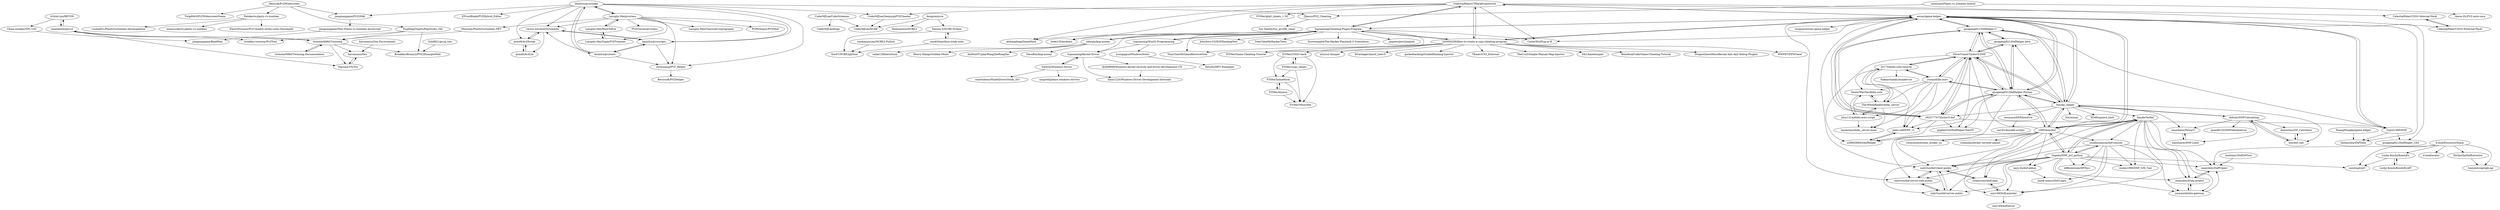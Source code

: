 digraph G {
"h3x4n1um/RETON" -> "nineteendo/pyvz2"
"h3x4n1um/RETON" -> "China-smallpc/SPC-Util"
"d-mod/ExtractorSharp" -> "similing4/pvf"
"d-mod/ExtractorSharp" -> "HsOjo/OjoDnfExtractor"
"d-mod/ExtractorSharp" -> "manydots/DofProject"
"d-mod/ExtractorSharp" -> "Lucky-Koishi/KoishiEx"
"d-mod/ExtractorSharp" -> "d-mod/avatar"
"d-mod/ExtractorSharp" -> "hooyantsing/npk-api"
"Lazuplis-Mei/pvzclass" -> "Lazuplis-Mei/MemToExe"
"Lazuplis-Mei/pvzclass" -> "Lazuplis-Mei/SuperPVZTrainner"
"Lazuplis-Mei/pvzclass" -> "lmintlcx/pvztoolkit"
"Lazuplis-Mei/pvzclass" -> "vector-wlc/AsmVsZombies"
"Lazuplis-Mei/pvzclass" -> "Lazuplis-Mei/ClassicalCryptography"
"Lazuplis-Mei/pvzclass" -> "POP63enjoy/PVZMod"
"Lazuplis-Mei/pvzclass" -> "zhumxiang/PVZ_Helper"
"Lazuplis-Mei/pvzclass" -> "lmintlcx/pvzscripts"
"Lazuplis-Mei/pvzclass" -> "Mewnojs/PlantsVsZombies.NET"
"Lazuplis-Mei/pvzclass" -> "PVZClasses/pvzclass"
"CoderMJLee/SeemygoPVZCheater" -> "CoderMJLee/NCRE"
"awsay/game-helper" -> "GuJun1990/DNF"
"awsay/game-helper" -> "qiuapeng921/DnfHelper-C"
"awsay/game-helper" -> "fantasyboy/DxfTools"
"awsay/game-helper" -> "qiuapeng921/DnfHelper_C64"
"awsay/game-helper" -> "luguanxing/Cheating-Plugin-Program"
"awsay/game-helper" -> "c925777075/yolov5-dnf"
"awsay/game-helper" -> "CelestialPaler/CTHackFramework"
"awsay/game-helper" -> "qiuapeng921/DnfHelper-Python"
"awsay/game-helper" -> "onlyGuo/dnf-client-public"
"awsay/game-helper" -> "istupsm/awsay-game-helper"
"awsay/game-helper" -> "245950258/How-to-create-a-csgo-cheating-program"
"awsay/game-helper" -> "fzls/djc_helper"
"awsay/game-helper" -> "onlyGuo/dnf-server-web-public"
"awsay/game-helper" -> "CasterWx/Plug-in-R" ["e"=1]
"awsay/game-helper" -> "1995chen/dnf"
"lmintlcx/pvztools" -> "lmintlcx/pvztoolkit"
"lmintlcx/pvztools" -> "lmintlcx/pvzscripts"
"lmintlcx/pvztools" -> "vector-wlc/AsmVsZombies"
"lmintlcx/pvztools" -> "zhumxiang/PVZ_Helper"
"CelestialPaler/CTHackFramework" -> "luguanxing/Cheating-Plugin-Program"
"CelestialPaler/CTHackFramework" -> "CasterWx/Plug-in-R" ["e"=1]
"CelestialPaler/CTHackFramework" -> "CelestialPaler/CSGO-Internal-Hack"
"CelestialPaler/CTHackFramework" -> "CelestialPaler/CSGO-External-Hack"
"CelestialPaler/CTHackFramework" -> "ahdongdong/GameHack"
"CelestialPaler/CTHackFramework" -> "bode135/pydamo" ["e"=1]
"CelestialPaler/CTHackFramework" -> "FiYHer/gta5_cheats_1.50" ["e"=1]
"CelestialPaler/CTHackFramework" -> "awsay/game-helper"
"CelestialPaler/CTHackFramework" -> "245950258/How-to-create-a-csgo-cheating-program"
"CelestialPaler/CTHackFramework" -> "CoderMJLee/SeemygoPVZCheater"
"lmintlcx/pvzscripts" -> "vector-wlc/AsmVsZombies"
"lmintlcx/pvzscripts" -> "zhumxiang/PVZ_Helper"
"lmintlcx/pvzscripts" -> "lmintlcx/pvztools"
"Lucky-Koishi/KoishiExAPI" -> "Lucky-Koishi/KoishiEx"
"xiaoshanw/DNF-Limit" -> "xiaoshanw/PowerV"
"youngqqcn/WindowsNotes" -> "fatrolls/MFC-Examples"
"tobyqin/kog-money" -> "Henvy-Mango/Golden-Miner"
"tobyqin/kog-money" -> "AntHubTC/playWangZheRongYao"
"tobyqin/kog-money" -> "luguanxing/Cheating-Plugin-Program"
"tobyqin/kog-money" -> "DaveBoy/kog-money"
"tobyqin/kog-money" -> "naihe138/heroStory" ["e"=1]
"Xanxus-5/NCRE-Python" -> "zmn626/python-study-note"
"Xanxus-5/NCRE-Python" -> "fxw97/NCRE2python"
"HsOjo/OjoDnfExtractor" -> "hooyantsing/npk-api"
"CelestialPaler/CSGO-External-Hack" -> "CelestialPaler/CSGO-Internal-Hack"
"Lucky-Koishi/KoishiEx" -> "Lucky-Koishi/KoishiExAPI"
"Lucky-Koishi/KoishiEx" -> "similing4/pvf"
"HuangHongkai/game-helper" -> "fantasyboy/DxfTools"
"dybb8999/Windows-kernel-security-and-driver-development-CD" -> "limin1224/Windows-Driver-Development-Internals"
"G4rb3n/Windows-Driver" -> "wanttobeno/Win64DriverStudy_Src"
"G4rb3n/Windows-Driver" -> "luguanxing/Kernel-Driver"
"G4rb3n/Windows-Driver" -> "nmgwddj/learn-windows-drivers"
"CelestialPaler/CSGO-Internal-Hack" -> "CelestialPaler/CSGO-External-Hack"
"fzls/djc_helper" -> "qiuapeng921/DnfHelper-Python"
"fzls/djc_helper" -> "dnfcalc/DNFCalculating"
"fzls/djc_helper" -> "SilverComet7/yolov5-DNF"
"fzls/djc_helper" -> "qiuapeng921/DnfHelper-C"
"fzls/djc_helper" -> "c925777075/yolov5-dnf"
"fzls/djc_helper" -> "fzls/dnf_calc"
"fzls/djc_helper" -> "awsay/game-helper"
"fzls/djc_helper" -> "qiuapeng921/DnfHelper-Java"
"fzls/djc_helper" -> "xiaoshanw/PowerV"
"fzls/djc_helper" -> "fzls/autojs"
"fzls/djc_helper" -> "mouyase/DNFAutoFire"
"fzls/djc_helper" -> "H3d9/sguard_limit" ["e"=1]
"fzls/djc_helper" -> "1995chen/dnf"
"fzls/djc_helper" -> "XanderYe/dnf"
"245950258/How-to-create-a-csgo-cheating-program" -> "luguanxing/Cheating-Plugin-Program"
"245950258/How-to-create-a-csgo-cheating-program" -> "frk1/hazedumper" ["e"=1]
"245950258/How-to-create-a-csgo-cheating-program" -> "BeneficialCode/Game-Cheating-Tutorial" ["e"=1]
"245950258/How-to-create-a-csgo-cheating-program" -> "DragonQuestHero/Kernel-Anit-Anit-Debug-Plugins" ["e"=1]
"245950258/How-to-create-a-csgo-cheating-program" -> "FiYHer/CSGO-hack"
"245950258/How-to-create-a-csgo-cheating-program" -> "WWFWT/FPSCheat"
"245950258/How-to-create-a-csgo-cheating-program" -> "awsay/game-helper"
"245950258/How-to-create-a-csgo-cheating-program" -> "CelestialPaler/CTHackFramework"
"245950258/How-to-create-a-csgo-cheating-program" -> "a2x/cs2-dumper" ["e"=1]
"245950258/How-to-create-a-csgo-cheating-program" -> "ItGarbager/aimcf_yolov5" ["e"=1]
"245950258/How-to-create-a-csgo-cheating-program" -> "guidedhacking/GuidedHacking-Injector" ["e"=1]
"245950258/How-to-create-a-csgo-cheating-program" -> "TonyChen56/GameReverseNote" ["e"=1]
"245950258/How-to-create-a-csgo-cheating-program" -> "FiYHer/Game-Cheating-Tutorial" ["e"=1]
"245950258/How-to-create-a-csgo-cheating-program" -> "TKazer/CS2_External" ["e"=1]
"245950258/How-to-create-a-csgo-cheating-program" -> "TheCruZ/Simple-Manual-Map-Injector" ["e"=1]
"lmintlcx/pvztoolkit" -> "lmintlcx/pvztools"
"lmintlcx/pvztoolkit" -> "Lazuplis-Mei/pvzclass"
"lmintlcx/pvztoolkit" -> "vector-wlc/AsmVsZombies"
"lmintlcx/pvztoolkit" -> "lmintlcx/pvzscripts"
"lmintlcx/pvztoolkit" -> "EFrostBlade/PVZHybrid_Editor"
"lmintlcx/pvztoolkit" -> "zhumxiang/PVZ_Helper"
"lmintlcx/pvztoolkit" -> "jiangnangame/PVZ2PAK"
"lmintlcx/pvztoolkit" -> "qrmd0/AvZScript"
"lmintlcx/pvztoolkit" -> "CoderMJLee/SeemygoPVZCheater"
"lmintlcx/pvztoolkit" -> "ZJamss/PVZ_Cheating"
"GuJun1990/DNF" -> "fantasyboy/DxfTools"
"GuJun1990/DNF" -> "awsay/game-helper"
"GuJun1990/DNF" -> "qiuapeng921/DnfHelper_C64"
"FiYHer/CSGO-hack" -> "FiYHer/csgo_cheats"
"FiYHer/CSGO-hack" -> "FiYHer/MnistNet"
"FiYHer/CSGO-hack" -> "FiYHer/InlineHook"
"dnfcalc/DNFCalculating" -> "fzls/dnf_calc"
"dnfcalc/DNFCalculating" -> "fzls/djc_helper"
"dnfcalc/DNFCalculating" -> "quack8102/DNFInfoAnalyser"
"dnfcalc/DNFCalculating" -> "dawnclass/DF_Calculator"
"dnfcalc/DNFCalculating" -> "xiaoshanw/PowerV"
"dnfcalc/DNFCalculating" -> "xiaoshanw/DNF-Limit"
"vector-wlc/AsmVsZombies" -> "qrmd0/AvZScript"
"vector-wlc/AsmVsZombies" -> "qrmd0/AvZLib"
"vector-wlc/AsmVsZombies" -> "lmintlcx/pvzscripts"
"nineteendo/pyvz2" -> "h3x4n1um/RETON"
"nineteendo/pyvz2" -> "twinstar6980/Twinning"
"nineteendo/pyvz2" -> "Haruma-VN/Tre"
"nineteendo/pyvz2" -> "twinkles-twinstar/PvZTool"
"FiYHer/csgo_cheats" -> "FiYHer/MnistNet"
"FiYHer/csgo_cheats" -> "FiYHer/InlineHook"
"FiYHer/csgo_cheats" -> "FiYHer/CSGO-hack"
"xiaoshanw/PowerV" -> "xiaoshanw/DNF-Limit"
"zmn626/python-study-note" -> "fxw97/NCRE2python"
"zmn626/python-study-note" -> "Xanxus-5/NCRE-Python"
"jiangnangame/New-Plants-vs-Zombies-JavaScript" -> "jiangnangame/ReadPam"
"CoderMJLee/ColorSchemes" -> "CoderMJLee/blogs"
"CoderMJLee/ColorSchemes" -> "CoderMJLee/NCRE"
"jiangnangame/PVZ2PAK" -> "jiangnangame/New-Plants-vs-Zombies-JavaScript"
"fzls/dnf_calc" -> "dnfcalc/DNFCalculating"
"fzls/dnf_calc" -> "dawnclass/DF_Calculator"
"dawnclass/DF_Calculator" -> "fzls/dnf_calc"
"zhumxiang/PVZ_Helper" -> "Berrysoft/PVZHelper"
"Lazuplis-Mei/MemToExe" -> "Lazuplis-Mei/SuperPVZTrainner"
"Lazuplis-Mei/MemToExe" -> "Lazuplis-Mei/pvzclass"
"FiYHer/disasm" -> "FiYHer/InlineHook"
"FiYHer/disasm" -> "FiYHer/MnistNet"
"nnn149/DofLauncher" -> "zuopucuen/dnfLogin"
"nnn149/DofLauncher" -> "nnn149/dofServer"
"FiYHer/InlineHook" -> "FiYHer/MnistNet"
"FiYHer/InlineHook" -> "FiYHer/disasm"
"China-smallpc/SPC-Util" -> "jiangnangame/ReadPam"
"1995chen/dnf" -> "XanderYe/dnf"
"1995chen/dnf" -> "Zageku/DNF_pvf_python"
"1995chen/dnf" -> "qiuapeng921/DnfHelper-Python"
"1995chen/dnf" -> "onlyGuo/dnf-client-public"
"1995chen/dnf" -> "localhostjason/dnf-console"
"1995chen/dnf" -> "onlyGuo/dnf-server-web-public"
"1995chen/dnf" -> "awsay/game-helper"
"1995chen/dnf" -> "fzls/djc_helper"
"1995chen/dnf" -> "easy-do/dnf-admin"
"1995chen/dnf" -> "coracoo/awesome_docker_cn" ["e"=1]
"1995chen/dnf" -> "xubiaolin/docker-zerotier-planet" ["e"=1]
"1995chen/dnf" -> "nnn149/DofLauncher"
"1995chen/dnf" -> "SilverComet7/yolov5-DNF"
"1995chen/dnf" -> "onlyGuo/dnf-server-public"
"1995chen/dnf" -> "zuopucuen/dnfLogin"
"onlyGuo/dnf-client-public" -> "onlyGuo/dnf-server-web-public"
"onlyGuo/dnf-client-public" -> "onlyGuo/dnf-server-public"
"onlyGuo/dnf-client-public" -> "zuopucuen/dnfLogin"
"c925777075/yolov5-dnf" -> "SilverComet7/yolov5-DNF"
"c925777075/yolov5-dnf" -> "a289458845/dnfHelper"
"c925777075/yolov5-dnf" -> "gopher520/DnfHelper-YoloV5"
"c925777075/yolov5-dnf" -> "qiuapeng921/DnfHelper-Python"
"c925777075/yolov5-dnf" -> "GuJun1990/DNF"
"c925777075/yolov5-dnf" -> "jinbo-self/DNF_v1"
"c925777075/yolov5-dnf" -> "qiuapeng921/DnfHelper-C"
"c925777075/yolov5-dnf" -> "awsay/game-helper"
"Lazuplis-Mei/SuperPVZTrainner" -> "Lazuplis-Mei/MemToExe"
"onlyGuo/dnf-server-web-public" -> "onlyGuo/dnf-client-public"
"onlyGuo/dnf-server-web-public" -> "onlyGuo/dnf-server-public"
"onlyGuo/dnf-server-public" -> "onlyGuo/dnf-client-public"
"onlyGuo/dnf-server-public" -> "onlyGuo/dnf-server-web-public"
"dengcao/ncre" -> "Xanxus-5/NCRE-Python"
"dengcao/ncre" -> "bluexiaowei/NCRE3"
"dengcao/ncre" -> "CoderMJLee/NCRE"
"XanderYe/dnf" -> "1995chen/dnf"
"XanderYe/dnf" -> "Zageku/DNF_pvf_python"
"XanderYe/dnf" -> "onlyGuo/dnf-server-public"
"XanderYe/dnf" -> "nnn149/DofLauncher"
"XanderYe/dnf" -> "localhostjason/dnf-console"
"XanderYe/dnf" -> "onlyGuo/dnf-client-public"
"XanderYe/dnf" -> "wubin1998/DNF_GM_Tool"
"XanderYe/dnf" -> "manydots/DofProject"
"XanderYe/dnf" -> "manydots/frida-project"
"XanderYe/dnf" -> "yaoyaochil/eto-gateway"
"YingFengTingYu/PopStudio_Old" -> "twinstar6980/Twinning"
"YingFengTingYu/PopStudio_Old" -> "BreakfastBrainz2/PVZ2ExampleMod"
"YingFengTingYu/PopStudio_Old" -> "twinkles-twinstar/PvZTool"
"Mewnojs/PlantsVsZombies.NET" -> "twinstar6980/Twinning"
"HenryJk/PvZWidescreen" -> "Twig6943/PvZWidescreenSteam"
"HenryJk/PvZWidescreen" -> "jiangnangame/PVZ2PAK"
"HenryJk/PvZWidescreen" -> "Patoke/re-plants-vs-zombies"
"HenryJk/PvZWidescreen" -> "YingFengTingYu/PopStudio_Old"
"qrmd0/AvZLib" -> "qrmd0/AvZScript"
"Zageku/DNF_pvf_python" -> "localhostjason/dnf-console"
"Zageku/DNF_pvf_python" -> "1995chen/dnf"
"Zageku/DNF_pvf_python" -> "XanderYe/dnf"
"Zageku/DNF_pvf_python" -> "yaoyaochil/eto-gateway"
"Zageku/DNF_pvf_python" -> "nnn149/DofLauncher"
"Zageku/DNF_pvf_python" -> "manydots/DofProject"
"Zageku/DNF_pvf_python" -> "onlyGuo/dnf-server-public"
"Zageku/DNF_pvf_python" -> "onlyGuo/dnf-server-web-public"
"Zageku/DNF_pvf_python" -> "wubin1998/DNF_GM_Tool"
"Zageku/DNF_pvf_python" -> "similing4/pvf"
"Zageku/DNF_pvf_python" -> "onlyGuo/dnf-client-public"
"Zageku/DNF_pvf_python" -> "manydots/frida-project"
"Zageku/DNF_pvf_python" -> "differentrain/DFToys"
"Zageku/DNF_pvf_python" -> "easy-do/dnf-admin"
"Zageku/DNF_pvf_python" -> "zuopucuen/dnfLogin"
"twinstar6980/Twinning" -> "twinstar6980/Twinning.Documentation"
"twinstar6980/Twinning" -> "harumazzz/Sen"
"twinstar6980/Twinning" -> "BreakfastBrainz2/PVZ2ExampleMod"
"twinstar6980/Twinning" -> "Haruma-VN/Tre"
"twinstar6980/Twinning" -> "nineteendo/pyvz2"
"SilverComet7/yolov5-DNF" -> "c925777075/yolov5-dnf"
"SilverComet7/yolov5-DNF" -> "qiuapeng921/DnfHelper-Python"
"SilverComet7/yolov5-DNF" -> "yosaa/dnfm-auto"
"SilverComet7/yolov5-DNF" -> "a289458845/dnfHelper"
"SilverComet7/yolov5-DNF" -> "qiuapeng921/DnfHelper-Java"
"SilverComet7/yolov5-DNF" -> "jinbo-self/DNF_v1"
"SilverComet7/yolov5-DNF" -> "Sr173/dnfm-yolo-tutorial"
"SilverComet7/yolov5-DNF" -> "gopher520/DnfHelper-YoloV5"
"SilverComet7/yolov5-DNF" -> "qiuapeng921/DnfHelper-C"
"SilverComet7/yolov5-DNF" -> "fzls/djc_helper"
"qiuapeng921/DnfHelper-C" -> "qiuapeng921/DnfHelper-Python"
"qiuapeng921/DnfHelper-C" -> "GuJun1990/DNF"
"qiuapeng921/DnfHelper-C" -> "qiuapeng921/DnfHelper-Java"
"qiuapeng921/DnfHelper-C" -> "awsay/game-helper"
"qiuapeng921/DnfHelper-C" -> "SilverComet7/yolov5-DNF"
"qiuapeng921/DnfHelper-C" -> "c925777075/yolov5-dnf"
"qiuapeng921/DnfHelper-C" -> "fzls/djc_helper"
"qrmd0/AvZScript" -> "qrmd0/AvZLib"
"qrmd0/AvZScript" -> "vector-wlc/AsmVsZombies"
"twinstar6980/Twinning.Documentation" -> "twinstar6980/Twinning"
"Haruma-VN/Tre" -> "harumazzz/Sen"
"localhostjason/dnf-console" -> "Zageku/DNF_pvf_python"
"localhostjason/dnf-console" -> "yaoyaochil/eto-gateway"
"localhostjason/dnf-console" -> "wubin1998/DNF_GM_Tool"
"localhostjason/dnf-console" -> "mook-wenyu/Dof-Login"
"localhostjason/dnf-console" -> "differentrain/DFToys"
"localhostjason/dnf-console" -> "manydots/frida-project"
"localhostjason/dnf-console" -> "nnn149/DofLauncher"
"localhostjason/dnf-console" -> "onlyGuo/dnf-client-public"
"qiuapeng921/DnfHelper-Python" -> "SilverComet7/yolov5-DNF"
"qiuapeng921/DnfHelper-Python" -> "qiuapeng921/DnfHelper-C"
"qiuapeng921/DnfHelper-Python" -> "fzls/djc_helper"
"qiuapeng921/DnfHelper-Python" -> "qiuapeng921/DnfHelper-Java"
"qiuapeng921/DnfHelper-Python" -> "c925777075/yolov5-dnf"
"qiuapeng921/DnfHelper-Python" -> "jinbo-self/DNF_v1"
"qiuapeng921/DnfHelper-Python" -> "awsay/game-helper"
"qiuapeng921/DnfHelper-Python" -> "1995chen/dnf"
"qiuapeng921/DnfHelper-Python" -> "yosaa/dnfm-auto"
"qiuapeng921/DnfHelper-Python" -> "gopher520/DnfHelper-YoloV5"
"qiuapeng921/DnfHelper-Python" -> "a289458845/dnfHelper"
"luguanxing/Cheating-Plugin-Program" -> "CelestialPaler/CTHackFramework"
"luguanxing/Cheating-Plugin-Program" -> "CasterWx/Plug-in-R" ["e"=1]
"luguanxing/Cheating-Plugin-Program" -> "ahdongdong/GameHack"
"luguanxing/Cheating-Plugin-Program" -> "luguanxing/Win32-Programming"
"luguanxing/Cheating-Plugin-Program" -> "awsay/game-helper"
"luguanxing/Cheating-Plugin-Program" -> "245950258/How-to-create-a-csgo-cheating-program"
"luguanxing/Cheating-Plugin-Program" -> "FiYHer/Game-Cheating-Tutorial" ["e"=1]
"luguanxing/Cheating-Plugin-Program" -> "luguanxing/Kernel-Driver"
"luguanxing/Cheating-Plugin-Program" -> "bode135/pydamo" ["e"=1]
"luguanxing/Cheating-Plugin-Program" -> "TonyChen56/GameReverseNote" ["e"=1]
"luguanxing/Cheating-Plugin-Program" -> "tobyqin/kog-money"
"luguanxing/Cheating-Plugin-Program" -> "JohnZero-US/ESPHackingTest"
"luguanxing/Cheating-Plugin-Program" -> "TonyChen56/HackerTools" ["e"=1]
"luguanxing/Cheating-Plugin-Program" -> "Snowming04/The-Hacker-Playbook-3-Translation" ["e"=1]
"luguanxing/Cheating-Plugin-Program" -> "jmpews/pwn2exploit" ["e"=1]
"luguanxing/Win32-Programming" -> "youngqqcn/WindowsNotes"
"luguanxing/Win32-Programming" -> "luguanxing/Kernel-Driver"
"luguanxing/Win32-Programming" -> "luguanxing/Cheating-Plugin-Program"
"Patoke/re-plants-vs-zombies" -> "ruslan831/PlantsVsZombies-decompilation"
"Patoke/re-plants-vs-zombies" -> "minerscale/re-plants-vs-zombies"
"Patoke/re-plants-vs-zombies" -> "Electr0Gunner/PvZ-Quality-of-the-Lawn-Decompile"
"qiuapeng921/DnfHelper-Java" -> "qiuapeng921/DnfHelper-Python"
"qiuapeng921/DnfHelper-Java" -> "SilverComet7/yolov5-DNF"
"qiuapeng921/DnfHelper-Java" -> "qiuapeng921/DnfHelper-C"
"mouyase/DNFAutoFire" -> "aur3l14no/ahk-scripts"
"harumazzz/Sen" -> "Haruma-VN/Tre"
"sandianyiyuan/NCRE2-Python" -> "fxw97/NCRE2python"
"luguanxing/Kernel-Driver" -> "limin1224/Windows-Driver-Development-Internals"
"luguanxing/Kernel-Driver" -> "dybb8999/Windows-kernel-security-and-driver-development-CD"
"luguanxing/Kernel-Driver" -> "G4rb3n/Windows-Driver"
"easy-do/dnf-admin" -> "mook-wenyu/Dof-Login"
"a289458845/dnfHelper" -> "jinbo-self/DNF_v1"
"harumazzz/Sen.Environment" -> "harumazzz/Sen"
"yaoyaochil/eto-gateway" -> "manydots/frida-project"
"yaoyaochil/eto-gateway" -> "manydots/DofProject"
"yosaa/dnfm-auto" -> "Sr173/dnfm-yolo-tutorial"
"yosaa/dnfm-auto" -> "SilverComet7/yolov5-DNF"
"yosaa/dnfm-auto" -> "The-WhiteRabbit/dnfm_server"
"yosaa/dnfm-auto" -> "xhcy1314/dnfm-auto-script"
"yosaa/dnfm-auto" -> "SeniorWenTao/dnfm-yolo"
"yosaa/dnfm-auto" -> "liaoinstan/dnfm_server-main"
"yosaa/dnfm-auto" -> "jinbo-self/DNF_v1"
"yosaa/dnfm-auto" -> "qiuapeng921/DnfHelper-Python"
"ZJamss/PVZ_Cheating" -> "Szy-XianQi/Szy_pvzHE_cheat"
"Sr173/dnfm-yolo-tutorial" -> "The-WhiteRabbit/dnfm_server"
"Sr173/dnfm-yolo-tutorial" -> "yosaa/dnfm-auto"
"Sr173/dnfm-yolo-tutorial" -> "SeniorWenTao/dnfm-yolo"
"Sr173/dnfm-yolo-tutorial" -> "SilverComet7/yolov5-DNF"
"Sr173/dnfm-yolo-tutorial" -> "jinbo-self/DNF_v1"
"Sr173/dnfm-yolo-tutorial" -> "NakanoSanku/minidevice"
"The-WhiteRabbit/dnfm_server" -> "SeniorWenTao/dnfm-yolo"
"The-WhiteRabbit/dnfm_server" -> "liaoinstan/dnfm_server-main"
"The-WhiteRabbit/dnfm_server" -> "xhcy1314/dnfm-auto-script"
"The-WhiteRabbit/dnfm_server" -> "Sr173/dnfm-yolo-tutorial"
"nextisme/Plants.vs.Zombies-hybrid" -> "Amon-DL/PVZ-auto-save"
"nextisme/Plants.vs.Zombies-hybrid" -> "ZJamss/PVZ_Cheating"
"Gzh0821/pvzg_site" -> "BreakfastBrainz2/PVZ2ExampleMod"
"jinbo-self/DNF_v1" -> "a289458845/dnfHelper"
"xhcy1314/dnfm-auto-script" -> "SeniorWenTao/dnfm-yolo"
"xhcy1314/dnfm-auto-script" -> "liaoinstan/dnfm_server-main"
"xhcy1314/dnfm-auto-script" -> "The-WhiteRabbit/dnfm_server"
"manydots/frida-project" -> "manydots/DofProject"
"manydots/frida-project" -> "yaoyaochil/eto-gateway"
"SeniorWenTao/dnfm-yolo" -> "xhcy1314/dnfm-auto-script"
"SeniorWenTao/dnfm-yolo" -> "The-WhiteRabbit/dnfm_server"
"zuopucuen/dnfLogin" -> "onlyGuo/dnf-client-public"
"zuopucuen/dnfLogin" -> "nnn149/DofLauncher"
"manydots/DofProject" -> "manydots/frida-project"
"lostluna1/DofGMTool" -> "manydots/DofProject"
"h3x4n1um/RETON" ["l"="-43.513,-35.083"]
"nineteendo/pyvz2" ["l"="-43.508,-35.099"]
"China-smallpc/SPC-Util" ["l"="-43.518,-35.064"]
"d-mod/ExtractorSharp" ["l"="-43.855,-34.721"]
"similing4/pvf" ["l"="-43.859,-34.748"]
"HsOjo/OjoDnfExtractor" ["l"="-43.848,-34.693"]
"manydots/DofProject" ["l"="-43.886,-34.757"]
"Lucky-Koishi/KoishiEx" ["l"="-43.827,-34.729"]
"d-mod/avatar" ["l"="-43.834,-34.706"]
"hooyantsing/npk-api" ["l"="-43.863,-34.7"]
"Lazuplis-Mei/pvzclass" ["l"="-43.61,-35.061"]
"Lazuplis-Mei/MemToExe" ["l"="-43.601,-35.081"]
"Lazuplis-Mei/SuperPVZTrainner" ["l"="-43.586,-35.077"]
"lmintlcx/pvztoolkit" ["l"="-43.644,-35.023"]
"vector-wlc/AsmVsZombies" ["l"="-43.618,-35.034"]
"Lazuplis-Mei/ClassicalCryptography" ["l"="-43.617,-35.09"]
"POP63enjoy/PVZMod" ["l"="-43.583,-35.057"]
"zhumxiang/PVZ_Helper" ["l"="-43.641,-35.057"]
"lmintlcx/pvzscripts" ["l"="-43.631,-35.046"]
"Mewnojs/PlantsVsZombies.NET" ["l"="-43.55,-35.088"]
"PVZClasses/pvzclass" ["l"="-43.625,-35.078"]
"CoderMJLee/SeemygoPVZCheater" ["l"="-43.746,-34.947"]
"CoderMJLee/NCRE" ["l"="-43.7,-34.915"]
"awsay/game-helper" ["l"="-43.949,-34.849"]
"GuJun1990/DNF" ["l"="-43.961,-34.835"]
"qiuapeng921/DnfHelper-C" ["l"="-43.985,-34.838"]
"fantasyboy/DxfTools" ["l"="-43.964,-34.803"]
"qiuapeng921/DnfHelper_C64" ["l"="-43.966,-34.858"]
"luguanxing/Cheating-Plugin-Program" ["l"="-43.926,-34.914"]
"c925777075/yolov5-dnf" ["l"="-43.98,-34.822"]
"CelestialPaler/CTHackFramework" ["l"="-43.885,-34.895"]
"qiuapeng921/DnfHelper-Python" ["l"="-43.997,-34.82"]
"onlyGuo/dnf-client-public" ["l"="-43.919,-34.81"]
"istupsm/awsay-game-helper" ["l"="-43.954,-34.872"]
"245950258/How-to-create-a-csgo-cheating-program" ["l"="-43.915,-34.869"]
"fzls/djc_helper" ["l"="-44,-34.846"]
"onlyGuo/dnf-server-web-public" ["l"="-43.915,-34.822"]
"CasterWx/Plug-in-R" ["l"="-53.451,-15.969"]
"1995chen/dnf" ["l"="-43.943,-34.812"]
"lmintlcx/pvztools" ["l"="-43.651,-35.042"]
"CelestialPaler/CSGO-Internal-Hack" ["l"="-43.846,-34.908"]
"CelestialPaler/CSGO-External-Hack" ["l"="-43.852,-34.895"]
"ahdongdong/GameHack" ["l"="-43.888,-34.92"]
"bode135/pydamo" ["l"="-42.618,-35.623"]
"FiYHer/gta5_cheats_1.50" ["l"="-44.237,-35.552"]
"Lucky-Koishi/KoishiExAPI" ["l"="-43.804,-34.722"]
"xiaoshanw/DNF-Limit" ["l"="-44.036,-34.898"]
"xiaoshanw/PowerV" ["l"="-44.021,-34.883"]
"youngqqcn/WindowsNotes" ["l"="-43.949,-34.986"]
"fatrolls/MFC-Examples" ["l"="-43.967,-35.005"]
"tobyqin/kog-money" ["l"="-43.967,-34.943"]
"Henvy-Mango/Golden-Miner" ["l"="-43.981,-34.969"]
"AntHubTC/playWangZheRongYao" ["l"="-43.998,-34.958"]
"DaveBoy/kog-money" ["l"="-43.995,-34.943"]
"naihe138/heroStory" ["l"="-5.256,-36.191"]
"Xanxus-5/NCRE-Python" ["l"="-43.637,-34.856"]
"zmn626/python-study-note" ["l"="-43.63,-34.841"]
"fxw97/NCRE2python" ["l"="-43.614,-34.844"]
"HuangHongkai/game-helper" ["l"="-43.963,-34.754"]
"dybb8999/Windows-kernel-security-and-driver-development-CD" ["l"="-43.875,-34.996"]
"limin1224/Windows-Driver-Development-Internals" ["l"="-43.893,-35.003"]
"G4rb3n/Windows-Driver" ["l"="-43.915,-35.02"]
"wanttobeno/Win64DriverStudy_Src" ["l"="-43.9,-35.046"]
"luguanxing/Kernel-Driver" ["l"="-43.909,-34.984"]
"nmgwddj/learn-windows-drivers" ["l"="-43.936,-35.049"]
"dnfcalc/DNFCalculating" ["l"="-44.041,-34.876"]
"SilverComet7/yolov5-DNF" ["l"="-44.015,-34.815"]
"fzls/dnf_calc" ["l"="-44.053,-34.863"]
"qiuapeng921/DnfHelper-Java" ["l"="-44.018,-34.834"]
"fzls/autojs" ["l"="-44.005,-34.871"]
"mouyase/DNFAutoFire" ["l"="-44.069,-34.843"]
"H3d9/sguard_limit" ["l"="-53.062,-13.647"]
"XanderYe/dnf" ["l"="-43.923,-34.791"]
"frk1/hazedumper" ["l"="-41.147,-35.12"]
"BeneficialCode/Game-Cheating-Tutorial" ["l"="-42.521,-35.308"]
"DragonQuestHero/Kernel-Anit-Anit-Debug-Plugins" ["l"="-42.771,-35.298"]
"FiYHer/CSGO-hack" ["l"="-43.97,-34.782"]
"WWFWT/FPSCheat" ["l"="-43.872,-34.861"]
"a2x/cs2-dumper" ["l"="-44.929,-36.401"]
"ItGarbager/aimcf_yolov5" ["l"="-44.059,-36.616"]
"guidedhacking/GuidedHacking-Injector" ["l"="-42.826,-35.398"]
"TonyChen56/GameReverseNote" ["l"="-42.633,-35.286"]
"FiYHer/Game-Cheating-Tutorial" ["l"="-42.774,-35.318"]
"TKazer/CS2_External" ["l"="-44.918,-36.37"]
"TheCruZ/Simple-Manual-Map-Injector" ["l"="-42.884,-35.498"]
"EFrostBlade/PVZHybrid_Editor" ["l"="-43.648,-34.99"]
"jiangnangame/PVZ2PAK" ["l"="-43.557,-35.023"]
"qrmd0/AvZScript" ["l"="-43.618,-35.018"]
"ZJamss/PVZ_Cheating" ["l"="-43.689,-35.052"]
"FiYHer/csgo_cheats" ["l"="-43.983,-34.764"]
"FiYHer/MnistNet" ["l"="-43.997,-34.76"]
"FiYHer/InlineHook" ["l"="-43.987,-34.75"]
"quack8102/DNFInfoAnalyser" ["l"="-44.063,-34.895"]
"dawnclass/DF_Calculator" ["l"="-44.072,-34.875"]
"qrmd0/AvZLib" ["l"="-43.601,-35.019"]
"twinstar6980/Twinning" ["l"="-43.491,-35.102"]
"Haruma-VN/Tre" ["l"="-43.502,-35.116"]
"twinkles-twinstar/PvZTool" ["l"="-43.488,-35.086"]
"jiangnangame/New-Plants-vs-Zombies-JavaScript" ["l"="-43.532,-35.028"]
"jiangnangame/ReadPam" ["l"="-43.523,-35.046"]
"CoderMJLee/ColorSchemes" ["l"="-43.676,-34.924"]
"CoderMJLee/blogs" ["l"="-43.652,-34.928"]
"Berrysoft/PVZHelper" ["l"="-43.654,-35.076"]
"FiYHer/disasm" ["l"="-44.001,-34.742"]
"nnn149/DofLauncher" ["l"="-43.897,-34.798"]
"zuopucuen/dnfLogin" ["l"="-43.897,-34.812"]
"nnn149/dofServer" ["l"="-43.866,-34.798"]
"Zageku/DNF_pvf_python" ["l"="-43.9,-34.785"]
"localhostjason/dnf-console" ["l"="-43.916,-34.777"]
"easy-do/dnf-admin" ["l"="-43.936,-34.775"]
"coracoo/awesome_docker_cn" ["l"="-62.452,15.124"]
"xubiaolin/docker-zerotier-planet" ["l"="12.927,-12.14"]
"onlyGuo/dnf-server-public" ["l"="-43.907,-34.806"]
"a289458845/dnfHelper" ["l"="-44.004,-34.799"]
"gopher520/DnfHelper-YoloV5" ["l"="-43.992,-34.8"]
"jinbo-self/DNF_v1" ["l"="-44.021,-34.8"]
"dengcao/ncre" ["l"="-43.664,-34.882"]
"bluexiaowei/NCRE3" ["l"="-43.635,-34.883"]
"wubin1998/DNF_GM_Tool" ["l"="-43.917,-34.764"]
"manydots/frida-project" ["l"="-43.9,-34.768"]
"yaoyaochil/eto-gateway" ["l"="-43.886,-34.773"]
"YingFengTingYu/PopStudio_Old" ["l"="-43.472,-35.073"]
"BreakfastBrainz2/PVZ2ExampleMod" ["l"="-43.458,-35.097"]
"HenryJk/PvZWidescreen" ["l"="-43.485,-35.033"]
"Twig6943/PvZWidescreenSteam" ["l"="-43.476,-35.012"]
"Patoke/re-plants-vs-zombies" ["l"="-43.438,-35.019"]
"differentrain/DFToys" ["l"="-43.905,-34.757"]
"twinstar6980/Twinning.Documentation" ["l"="-43.475,-35.115"]
"harumazzz/Sen" ["l"="-43.492,-35.128"]
"yosaa/dnfm-auto" ["l"="-44.045,-34.805"]
"Sr173/dnfm-yolo-tutorial" ["l"="-44.045,-34.786"]
"mook-wenyu/Dof-Login" ["l"="-43.93,-34.757"]
"luguanxing/Win32-Programming" ["l"="-43.924,-34.955"]
"JohnZero-US/ESPHackingTest" ["l"="-43.954,-34.919"]
"TonyChen56/HackerTools" ["l"="-42.579,-35.179"]
"Snowming04/The-Hacker-Playbook-3-Translation" ["l"="-44.767,-29.8"]
"jmpews/pwn2exploit" ["l"="-45.025,-34.734"]
"ruslan831/PlantsVsZombies-decompilation" ["l"="-43.41,-35.008"]
"minerscale/re-plants-vs-zombies" ["l"="-43.433,-35"]
"Electr0Gunner/PvZ-Quality-of-the-Lawn-Decompile" ["l"="-43.416,-35.029"]
"aur3l14no/ahk-scripts" ["l"="-44.102,-34.844"]
"sandianyiyuan/NCRE2-Python" ["l"="-43.596,-34.835"]
"harumazzz/Sen.Environment" ["l"="-43.488,-35.146"]
"The-WhiteRabbit/dnfm_server" ["l"="-44.068,-34.785"]
"xhcy1314/dnfm-auto-script" ["l"="-44.073,-34.801"]
"SeniorWenTao/dnfm-yolo" ["l"="-44.062,-34.796"]
"liaoinstan/dnfm_server-main" ["l"="-44.082,-34.793"]
"Szy-XianQi/Szy_pvzHE_cheat" ["l"="-43.692,-35.072"]
"NakanoSanku/minidevice" ["l"="-44.069,-34.761"]
"nextisme/Plants.vs.Zombies-hybrid" ["l"="-43.72,-35.073"]
"Amon-DL/PVZ-auto-save" ["l"="-43.734,-35.091"]
"Gzh0821/pvzg_site" ["l"="-43.427,-35.107"]
"lostluna1/DofGMTool" ["l"="-43.886,-34.735"]
}